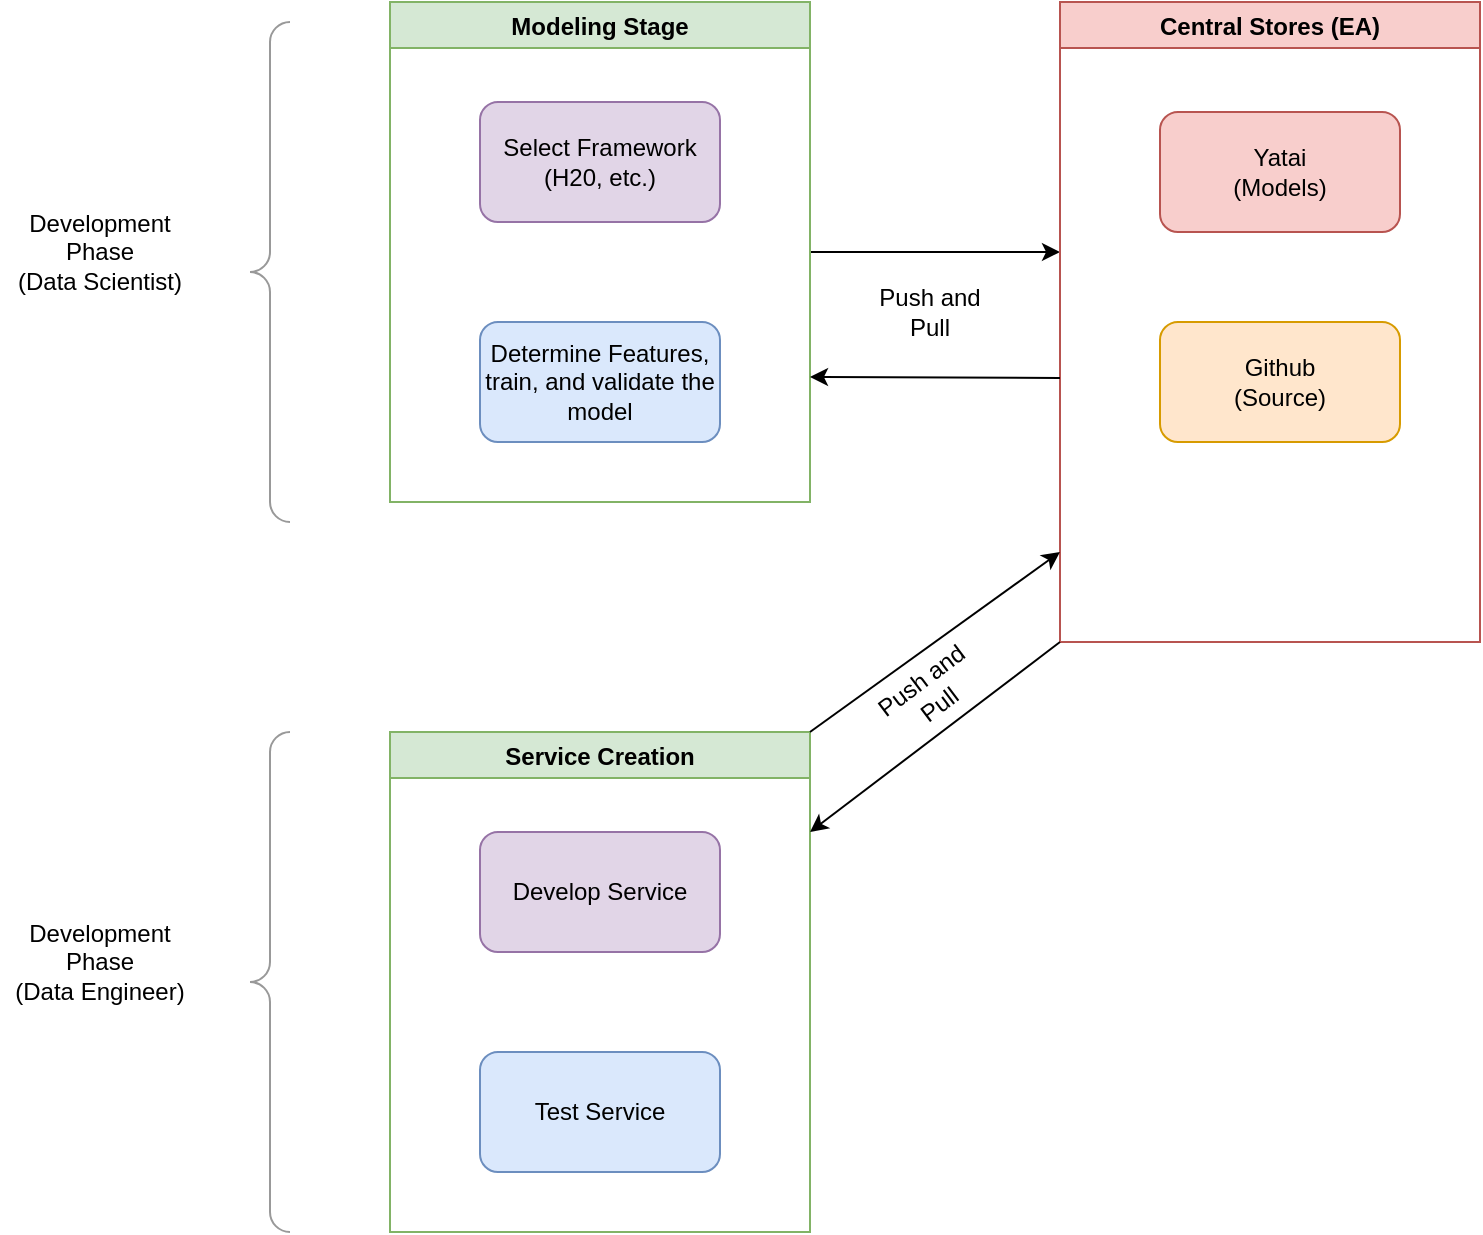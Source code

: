 <mxfile version="19.0.3" type="device"><diagram id="psMfMt3PZc0NfsIfw0jT" name="Page-1"><mxGraphModel dx="2148" dy="1051" grid="1" gridSize="5" guides="1" tooltips="1" connect="1" arrows="1" fold="1" page="1" pageScale="1" pageWidth="850" pageHeight="1100" math="0" shadow="0"><root><mxCell id="0"/><mxCell id="1" parent="0"/><mxCell id="AEHbAf5kSUIlEtcXRq6V-9" style="edgeStyle=orthogonalEdgeStyle;rounded=0;orthogonalLoop=1;jettySize=auto;html=1;" edge="1" parent="1" source="AEHbAf5kSUIlEtcXRq6V-1"><mxGeometry relative="1" as="geometry"><mxPoint x="465" y="215" as="targetPoint"/><Array as="points"><mxPoint x="465" y="215"/></Array></mxGeometry></mxCell><mxCell id="AEHbAf5kSUIlEtcXRq6V-1" value="Modeling Stage" style="swimlane;fillColor=#d5e8d4;strokeColor=#82b366;" vertex="1" parent="1"><mxGeometry x="130" y="90" width="210" height="250" as="geometry"/></mxCell><mxCell id="AEHbAf5kSUIlEtcXRq6V-2" value="Select Framework&lt;br&gt;(H20, etc.)" style="rounded=1;whiteSpace=wrap;html=1;fillColor=#e1d5e7;strokeColor=#9673a6;" vertex="1" parent="AEHbAf5kSUIlEtcXRq6V-1"><mxGeometry x="45" y="50" width="120" height="60" as="geometry"/></mxCell><mxCell id="AEHbAf5kSUIlEtcXRq6V-3" value="Determine Features, train, and validate the model" style="rounded=1;whiteSpace=wrap;html=1;fillColor=#dae8fc;strokeColor=#6c8ebf;" vertex="1" parent="AEHbAf5kSUIlEtcXRq6V-1"><mxGeometry x="45" y="160" width="120" height="60" as="geometry"/></mxCell><mxCell id="AEHbAf5kSUIlEtcXRq6V-4" value="" style="labelPosition=right;align=left;strokeWidth=1;shape=mxgraph.mockup.markup.curlyBrace;html=1;shadow=0;dashed=0;strokeColor=#999999;direction=north;" vertex="1" parent="1"><mxGeometry x="60" y="100" width="20" height="250" as="geometry"/></mxCell><mxCell id="AEHbAf5kSUIlEtcXRq6V-5" value="Development Phase&lt;br&gt;(Data Scientist)" style="text;html=1;strokeColor=none;fillColor=none;align=center;verticalAlign=middle;whiteSpace=wrap;rounded=0;" vertex="1" parent="1"><mxGeometry x="-65" y="200" width="100" height="30" as="geometry"/></mxCell><mxCell id="AEHbAf5kSUIlEtcXRq6V-6" value="Central Stores (EA)" style="swimlane;fillColor=#f8cecc;strokeColor=#b85450;" vertex="1" parent="1"><mxGeometry x="465" y="90" width="210" height="320" as="geometry"/></mxCell><mxCell id="AEHbAf5kSUIlEtcXRq6V-8" value="Yatai&lt;br&gt;(Models)" style="rounded=1;whiteSpace=wrap;html=1;fillColor=#f8cecc;strokeColor=#b85450;" vertex="1" parent="AEHbAf5kSUIlEtcXRq6V-6"><mxGeometry x="50" y="55" width="120" height="60" as="geometry"/></mxCell><mxCell id="AEHbAf5kSUIlEtcXRq6V-14" value="Github&lt;br&gt;(Source)" style="rounded=1;whiteSpace=wrap;html=1;fillColor=#ffe6cc;strokeColor=#d79b00;" vertex="1" parent="AEHbAf5kSUIlEtcXRq6V-6"><mxGeometry x="50" y="160" width="120" height="60" as="geometry"/></mxCell><mxCell id="AEHbAf5kSUIlEtcXRq6V-11" value="" style="endArrow=classic;html=1;rounded=0;entryX=1;entryY=0.75;entryDx=0;entryDy=0;" edge="1" parent="1" target="AEHbAf5kSUIlEtcXRq6V-1"><mxGeometry width="50" height="50" relative="1" as="geometry"><mxPoint x="465" y="278" as="sourcePoint"/><mxPoint x="435" y="290" as="targetPoint"/></mxGeometry></mxCell><mxCell id="AEHbAf5kSUIlEtcXRq6V-12" value="Push and Pull" style="text;html=1;strokeColor=none;fillColor=none;align=center;verticalAlign=middle;whiteSpace=wrap;rounded=0;" vertex="1" parent="1"><mxGeometry x="370" y="230" width="60" height="30" as="geometry"/></mxCell><mxCell id="AEHbAf5kSUIlEtcXRq6V-13" value="Service Creation" style="swimlane;fillColor=#d5e8d4;strokeColor=#82b366;" vertex="1" parent="1"><mxGeometry x="130" y="455" width="210" height="250" as="geometry"/></mxCell><mxCell id="AEHbAf5kSUIlEtcXRq6V-15" value="Develop Service" style="rounded=1;whiteSpace=wrap;html=1;fillColor=#e1d5e7;strokeColor=#9673a6;" vertex="1" parent="AEHbAf5kSUIlEtcXRq6V-13"><mxGeometry x="45" y="50" width="120" height="60" as="geometry"/></mxCell><mxCell id="AEHbAf5kSUIlEtcXRq6V-16" value="Test Service" style="rounded=1;whiteSpace=wrap;html=1;fillColor=#dae8fc;strokeColor=#6c8ebf;" vertex="1" parent="AEHbAf5kSUIlEtcXRq6V-13"><mxGeometry x="45" y="160" width="120" height="60" as="geometry"/></mxCell><mxCell id="AEHbAf5kSUIlEtcXRq6V-17" value="" style="labelPosition=right;align=left;strokeWidth=1;shape=mxgraph.mockup.markup.curlyBrace;html=1;shadow=0;dashed=0;strokeColor=#999999;direction=north;" vertex="1" parent="1"><mxGeometry x="60" y="455" width="20" height="250" as="geometry"/></mxCell><mxCell id="AEHbAf5kSUIlEtcXRq6V-18" value="Development Phase&lt;br&gt;(Data Engineer)" style="text;html=1;strokeColor=none;fillColor=none;align=center;verticalAlign=middle;whiteSpace=wrap;rounded=0;" vertex="1" parent="1"><mxGeometry x="-65" y="555" width="100" height="30" as="geometry"/></mxCell><mxCell id="AEHbAf5kSUIlEtcXRq6V-19" value="" style="endArrow=classic;html=1;rounded=0;exitX=1;exitY=0;exitDx=0;exitDy=0;" edge="1" parent="1" source="AEHbAf5kSUIlEtcXRq6V-13"><mxGeometry width="50" height="50" relative="1" as="geometry"><mxPoint x="335" y="460" as="sourcePoint"/><mxPoint x="465" y="365" as="targetPoint"/></mxGeometry></mxCell><mxCell id="AEHbAf5kSUIlEtcXRq6V-20" value="" style="endArrow=classic;html=1;rounded=0;exitX=0;exitY=1;exitDx=0;exitDy=0;" edge="1" parent="1" source="AEHbAf5kSUIlEtcXRq6V-6"><mxGeometry width="50" height="50" relative="1" as="geometry"><mxPoint x="475" y="565" as="sourcePoint"/><mxPoint x="340" y="505" as="targetPoint"/></mxGeometry></mxCell><mxCell id="AEHbAf5kSUIlEtcXRq6V-21" value="Push and Pull" style="text;html=1;strokeColor=none;fillColor=none;align=center;verticalAlign=middle;whiteSpace=wrap;rounded=0;rotation=323;" vertex="1" parent="1"><mxGeometry x="370" y="420" width="60" height="30" as="geometry"/></mxCell></root></mxGraphModel></diagram></mxfile>